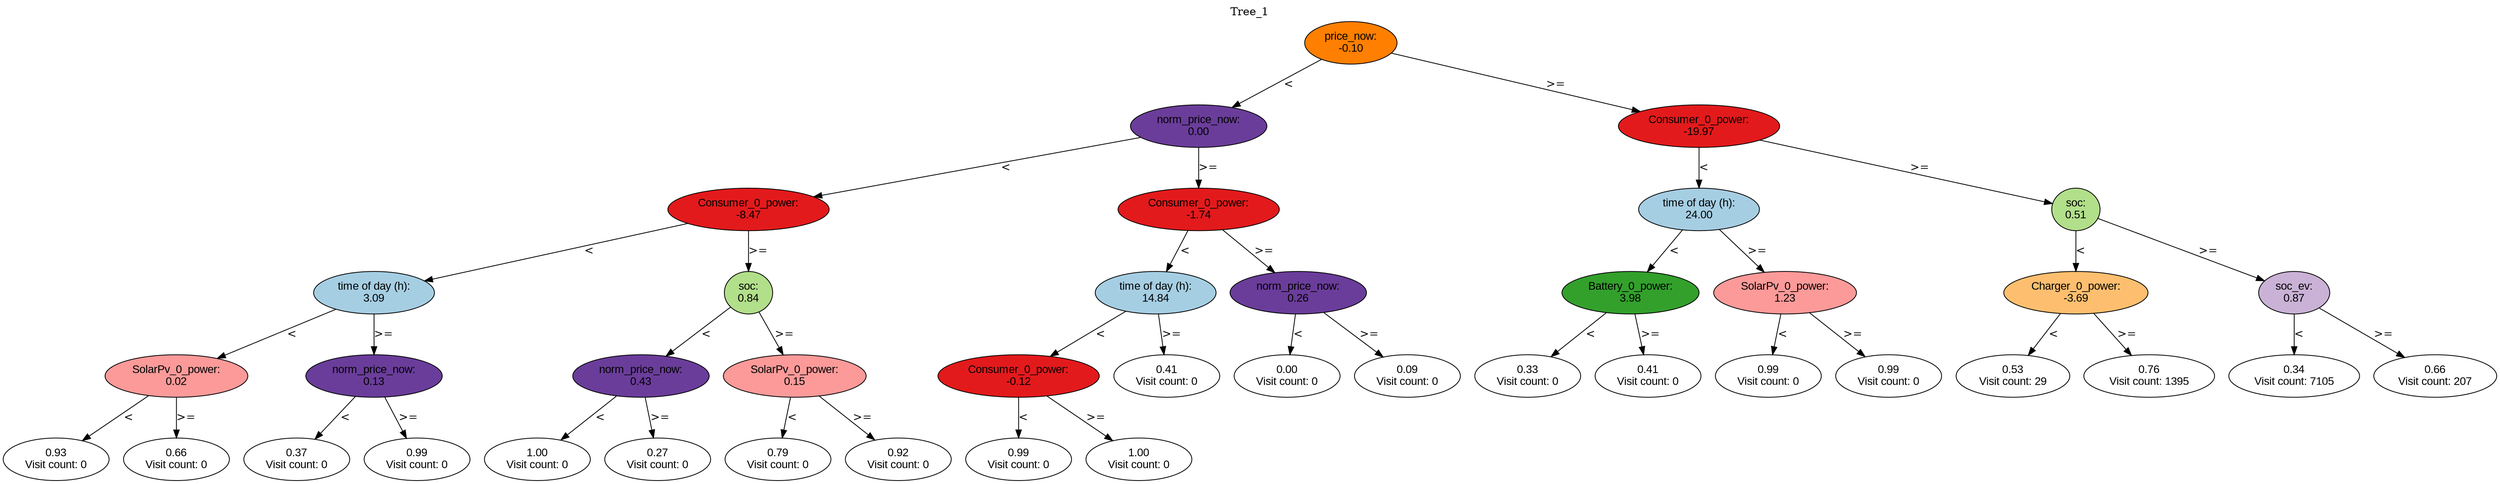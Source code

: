 digraph BST {
    node [fontname="Arial" style=filled colorscheme=paired12];
    0 [ label = "price_now:
-0.10" fillcolor=8];
    1 [ label = "norm_price_now:
0.00" fillcolor=10];
    2 [ label = "Consumer_0_power:
-8.47" fillcolor=6];
    3 [ label = "time of day (h):
3.09" fillcolor=1];
    4 [ label = "SolarPv_0_power:
0.02" fillcolor=5];
    5 [ label = "0.93
Visit count: 0" fillcolor=white];
    6 [ label = "0.66
Visit count: 0" fillcolor=white];
    7 [ label = "norm_price_now:
0.13" fillcolor=10];
    8 [ label = "0.37
Visit count: 0" fillcolor=white];
    9 [ label = "0.99
Visit count: 0" fillcolor=white];
    10 [ label = "soc:
0.84" fillcolor=3];
    11 [ label = "norm_price_now:
0.43" fillcolor=10];
    12 [ label = "1.00
Visit count: 0" fillcolor=white];
    13 [ label = "0.27
Visit count: 0" fillcolor=white];
    14 [ label = "SolarPv_0_power:
0.15" fillcolor=5];
    15 [ label = "0.79
Visit count: 0" fillcolor=white];
    16 [ label = "0.92
Visit count: 0" fillcolor=white];
    17 [ label = "Consumer_0_power:
-1.74" fillcolor=6];
    18 [ label = "time of day (h):
14.84" fillcolor=1];
    19 [ label = "Consumer_0_power:
-0.12" fillcolor=6];
    20 [ label = "0.99
Visit count: 0" fillcolor=white];
    21 [ label = "1.00
Visit count: 0" fillcolor=white];
    22 [ label = "0.41
Visit count: 0" fillcolor=white];
    23 [ label = "norm_price_now:
0.26" fillcolor=10];
    24 [ label = "0.00
Visit count: 0" fillcolor=white];
    25 [ label = "0.09
Visit count: 0" fillcolor=white];
    26 [ label = "Consumer_0_power:
-19.97" fillcolor=6];
    27 [ label = "time of day (h):
24.00" fillcolor=1];
    28 [ label = "Battery_0_power:
3.98" fillcolor=4];
    29 [ label = "0.33
Visit count: 0" fillcolor=white];
    30 [ label = "0.41
Visit count: 0" fillcolor=white];
    31 [ label = "SolarPv_0_power:
1.23" fillcolor=5];
    32 [ label = "0.99
Visit count: 0" fillcolor=white];
    33 [ label = "0.99
Visit count: 0" fillcolor=white];
    34 [ label = "soc:
0.51" fillcolor=3];
    35 [ label = "Charger_0_power:
-3.69" fillcolor=7];
    36 [ label = "0.53
Visit count: 29" fillcolor=white];
    37 [ label = "0.76
Visit count: 1395" fillcolor=white];
    38 [ label = "soc_ev:
0.87" fillcolor=9];
    39 [ label = "0.34
Visit count: 7105" fillcolor=white];
    40 [ label = "0.66
Visit count: 207" fillcolor=white];

    0  -> 1[ label = "<"];
    0  -> 26[ label = ">="];
    1  -> 2[ label = "<"];
    1  -> 17[ label = ">="];
    2  -> 3[ label = "<"];
    2  -> 10[ label = ">="];
    3  -> 4[ label = "<"];
    3  -> 7[ label = ">="];
    4  -> 5[ label = "<"];
    4  -> 6[ label = ">="];
    7  -> 8[ label = "<"];
    7  -> 9[ label = ">="];
    10  -> 11[ label = "<"];
    10  -> 14[ label = ">="];
    11  -> 12[ label = "<"];
    11  -> 13[ label = ">="];
    14  -> 15[ label = "<"];
    14  -> 16[ label = ">="];
    17  -> 18[ label = "<"];
    17  -> 23[ label = ">="];
    18  -> 19[ label = "<"];
    18  -> 22[ label = ">="];
    19  -> 20[ label = "<"];
    19  -> 21[ label = ">="];
    23  -> 24[ label = "<"];
    23  -> 25[ label = ">="];
    26  -> 27[ label = "<"];
    26  -> 34[ label = ">="];
    27  -> 28[ label = "<"];
    27  -> 31[ label = ">="];
    28  -> 29[ label = "<"];
    28  -> 30[ label = ">="];
    31  -> 32[ label = "<"];
    31  -> 33[ label = ">="];
    34  -> 35[ label = "<"];
    34  -> 38[ label = ">="];
    35  -> 36[ label = "<"];
    35  -> 37[ label = ">="];
    38  -> 39[ label = "<"];
    38  -> 40[ label = ">="];

    labelloc="t";
    label="Tree_1";
}